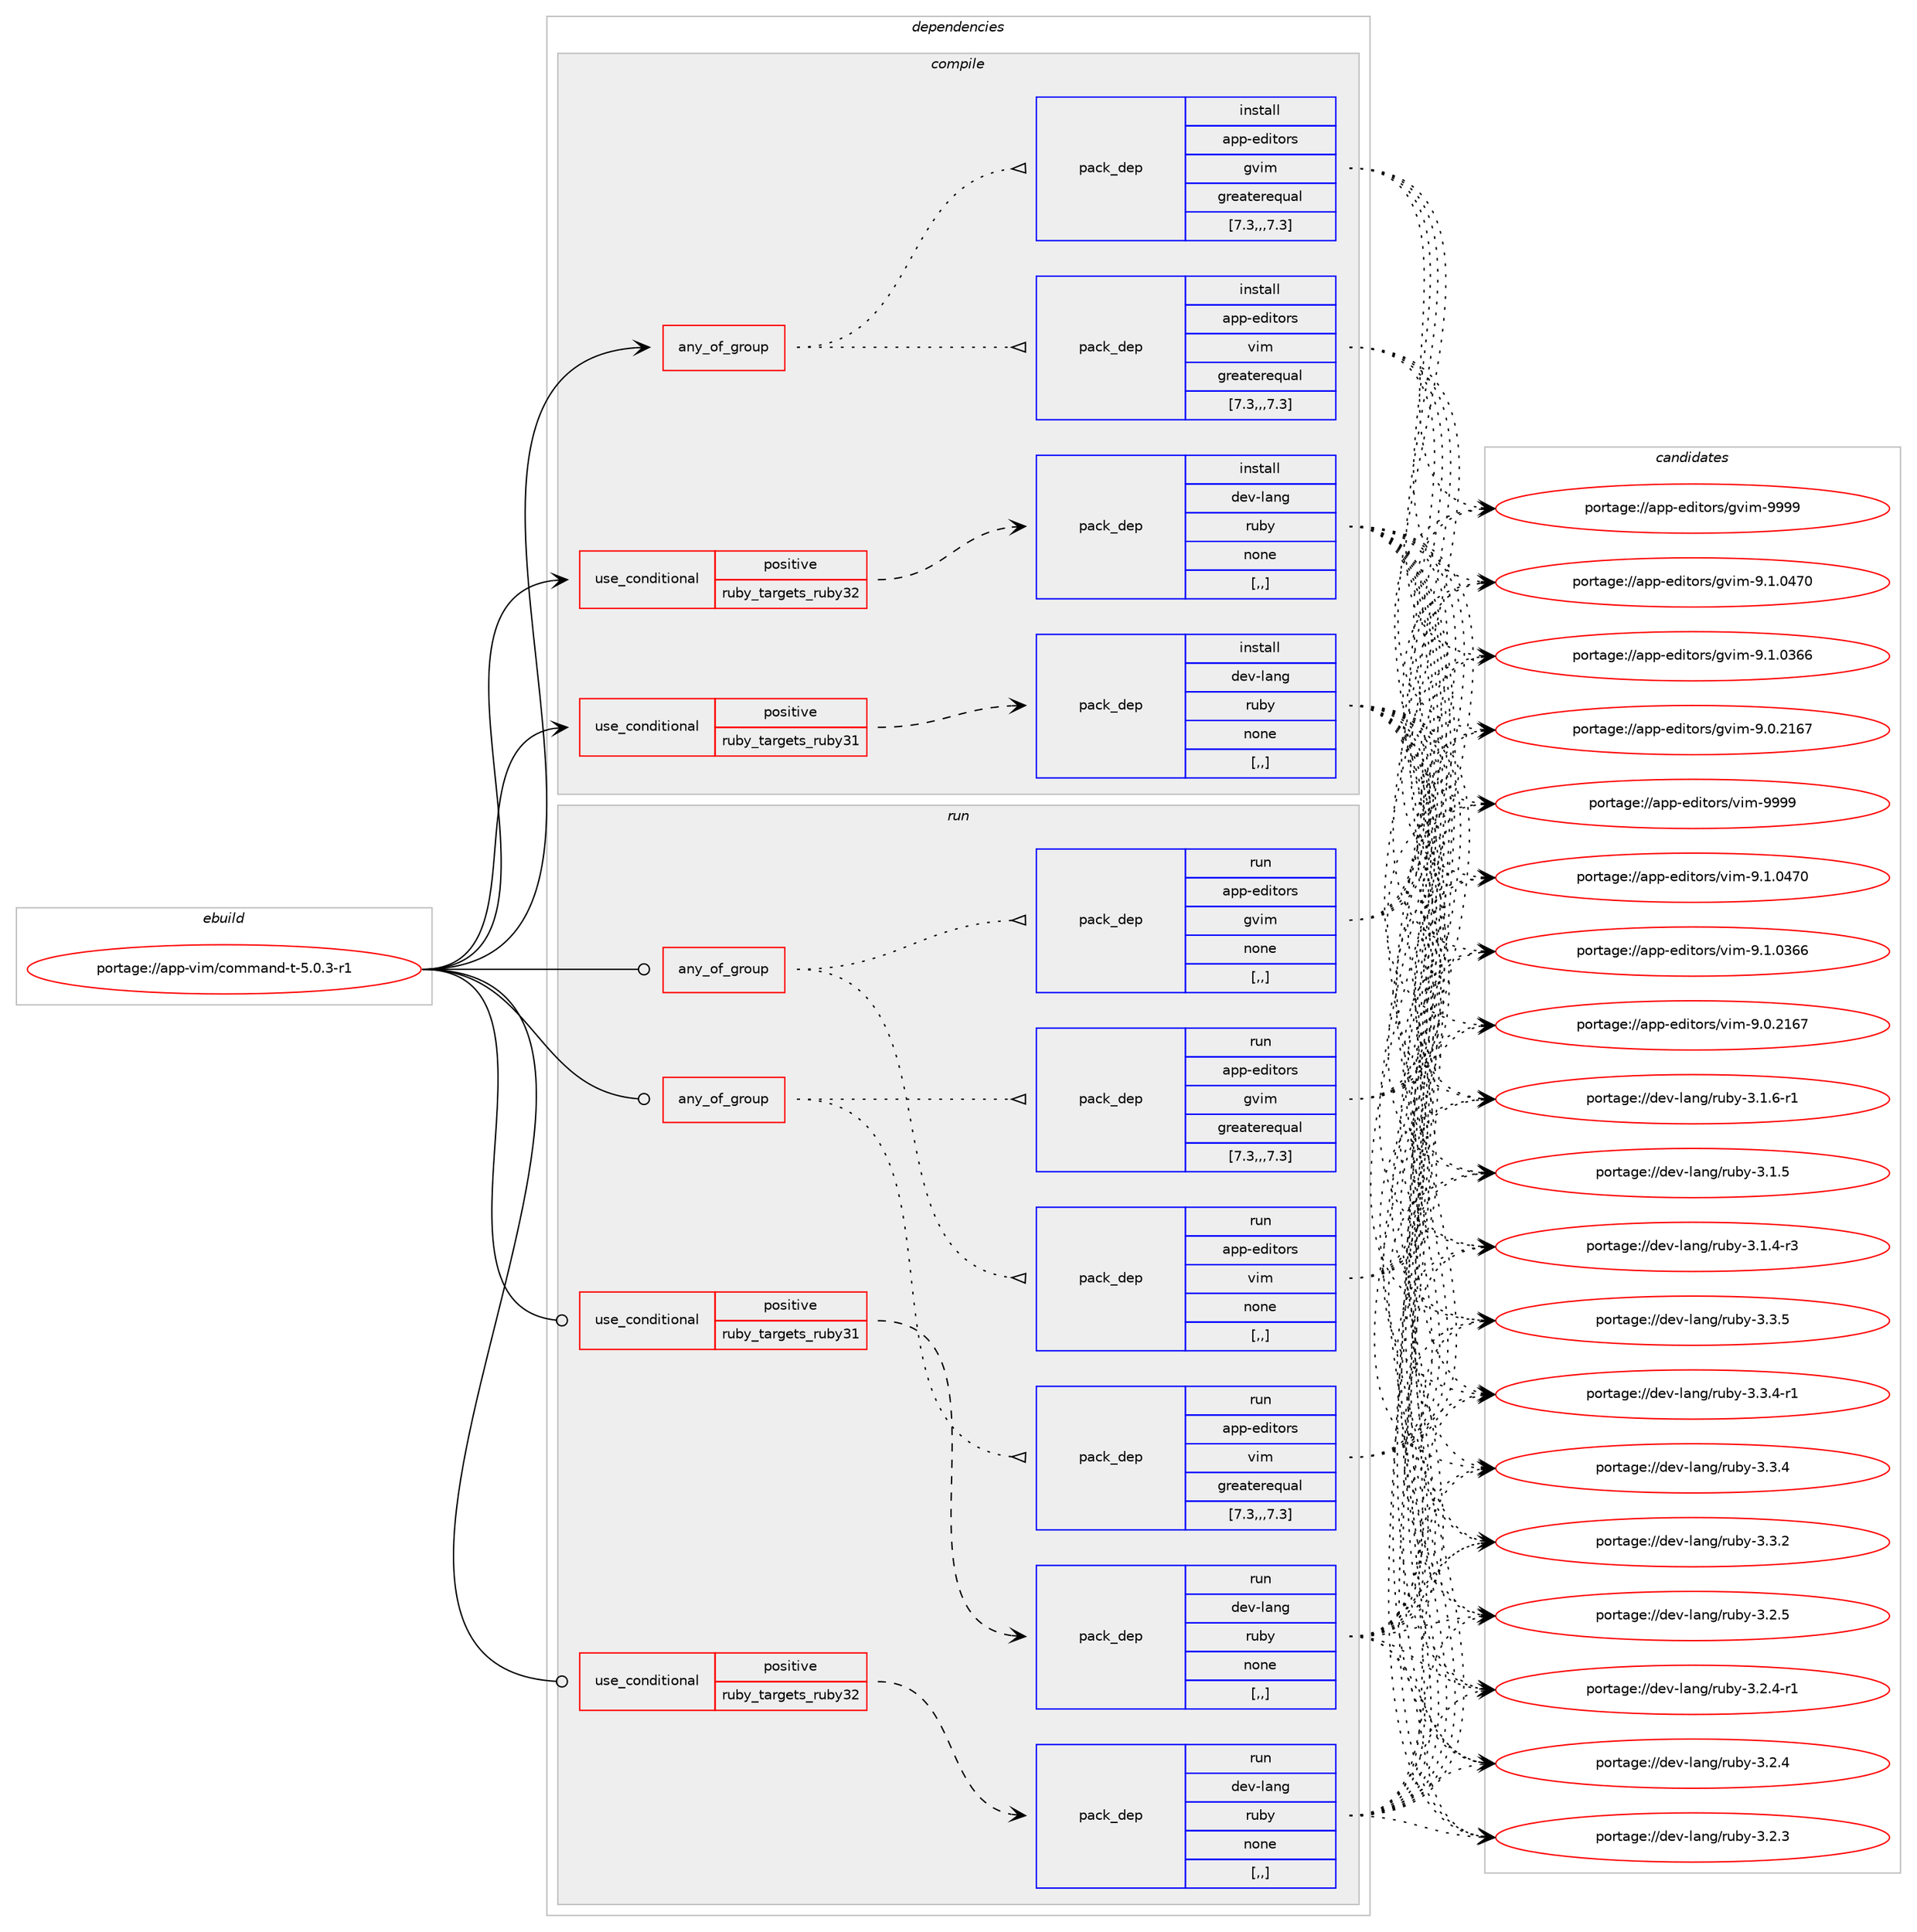 digraph prolog {

# *************
# Graph options
# *************

newrank=true;
concentrate=true;
compound=true;
graph [rankdir=LR,fontname=Helvetica,fontsize=10,ranksep=1.5];#, ranksep=2.5, nodesep=0.2];
edge  [arrowhead=vee];
node  [fontname=Helvetica,fontsize=10];

# **********
# The ebuild
# **********

subgraph cluster_leftcol {
color=gray;
label=<<i>ebuild</i>>;
id [label="portage://app-vim/command-t-5.0.3-r1", color=red, width=4, href="../app-vim/command-t-5.0.3-r1.svg"];
}

# ****************
# The dependencies
# ****************

subgraph cluster_midcol {
color=gray;
label=<<i>dependencies</i>>;
subgraph cluster_compile {
fillcolor="#eeeeee";
style=filled;
label=<<i>compile</i>>;
subgraph any3873 {
dependency554656 [label=<<TABLE BORDER="0" CELLBORDER="1" CELLSPACING="0" CELLPADDING="4"><TR><TD CELLPADDING="10">any_of_group</TD></TR></TABLE>>, shape=none, color=red];subgraph pack404288 {
dependency554657 [label=<<TABLE BORDER="0" CELLBORDER="1" CELLSPACING="0" CELLPADDING="4" WIDTH="220"><TR><TD ROWSPAN="6" CELLPADDING="30">pack_dep</TD></TR><TR><TD WIDTH="110">install</TD></TR><TR><TD>app-editors</TD></TR><TR><TD>vim</TD></TR><TR><TD>greaterequal</TD></TR><TR><TD>[7.3,,,7.3]</TD></TR></TABLE>>, shape=none, color=blue];
}
dependency554656:e -> dependency554657:w [weight=20,style="dotted",arrowhead="oinv"];
subgraph pack404289 {
dependency554658 [label=<<TABLE BORDER="0" CELLBORDER="1" CELLSPACING="0" CELLPADDING="4" WIDTH="220"><TR><TD ROWSPAN="6" CELLPADDING="30">pack_dep</TD></TR><TR><TD WIDTH="110">install</TD></TR><TR><TD>app-editors</TD></TR><TR><TD>gvim</TD></TR><TR><TD>greaterequal</TD></TR><TR><TD>[7.3,,,7.3]</TD></TR></TABLE>>, shape=none, color=blue];
}
dependency554656:e -> dependency554658:w [weight=20,style="dotted",arrowhead="oinv"];
}
id:e -> dependency554656:w [weight=20,style="solid",arrowhead="vee"];
subgraph cond146195 {
dependency554659 [label=<<TABLE BORDER="0" CELLBORDER="1" CELLSPACING="0" CELLPADDING="4"><TR><TD ROWSPAN="3" CELLPADDING="10">use_conditional</TD></TR><TR><TD>positive</TD></TR><TR><TD>ruby_targets_ruby31</TD></TR></TABLE>>, shape=none, color=red];
subgraph pack404290 {
dependency554660 [label=<<TABLE BORDER="0" CELLBORDER="1" CELLSPACING="0" CELLPADDING="4" WIDTH="220"><TR><TD ROWSPAN="6" CELLPADDING="30">pack_dep</TD></TR><TR><TD WIDTH="110">install</TD></TR><TR><TD>dev-lang</TD></TR><TR><TD>ruby</TD></TR><TR><TD>none</TD></TR><TR><TD>[,,]</TD></TR></TABLE>>, shape=none, color=blue];
}
dependency554659:e -> dependency554660:w [weight=20,style="dashed",arrowhead="vee"];
}
id:e -> dependency554659:w [weight=20,style="solid",arrowhead="vee"];
subgraph cond146196 {
dependency554661 [label=<<TABLE BORDER="0" CELLBORDER="1" CELLSPACING="0" CELLPADDING="4"><TR><TD ROWSPAN="3" CELLPADDING="10">use_conditional</TD></TR><TR><TD>positive</TD></TR><TR><TD>ruby_targets_ruby32</TD></TR></TABLE>>, shape=none, color=red];
subgraph pack404291 {
dependency554662 [label=<<TABLE BORDER="0" CELLBORDER="1" CELLSPACING="0" CELLPADDING="4" WIDTH="220"><TR><TD ROWSPAN="6" CELLPADDING="30">pack_dep</TD></TR><TR><TD WIDTH="110">install</TD></TR><TR><TD>dev-lang</TD></TR><TR><TD>ruby</TD></TR><TR><TD>none</TD></TR><TR><TD>[,,]</TD></TR></TABLE>>, shape=none, color=blue];
}
dependency554661:e -> dependency554662:w [weight=20,style="dashed",arrowhead="vee"];
}
id:e -> dependency554661:w [weight=20,style="solid",arrowhead="vee"];
}
subgraph cluster_compileandrun {
fillcolor="#eeeeee";
style=filled;
label=<<i>compile and run</i>>;
}
subgraph cluster_run {
fillcolor="#eeeeee";
style=filled;
label=<<i>run</i>>;
subgraph any3874 {
dependency554663 [label=<<TABLE BORDER="0" CELLBORDER="1" CELLSPACING="0" CELLPADDING="4"><TR><TD CELLPADDING="10">any_of_group</TD></TR></TABLE>>, shape=none, color=red];subgraph pack404292 {
dependency554664 [label=<<TABLE BORDER="0" CELLBORDER="1" CELLSPACING="0" CELLPADDING="4" WIDTH="220"><TR><TD ROWSPAN="6" CELLPADDING="30">pack_dep</TD></TR><TR><TD WIDTH="110">run</TD></TR><TR><TD>app-editors</TD></TR><TR><TD>vim</TD></TR><TR><TD>greaterequal</TD></TR><TR><TD>[7.3,,,7.3]</TD></TR></TABLE>>, shape=none, color=blue];
}
dependency554663:e -> dependency554664:w [weight=20,style="dotted",arrowhead="oinv"];
subgraph pack404293 {
dependency554665 [label=<<TABLE BORDER="0" CELLBORDER="1" CELLSPACING="0" CELLPADDING="4" WIDTH="220"><TR><TD ROWSPAN="6" CELLPADDING="30">pack_dep</TD></TR><TR><TD WIDTH="110">run</TD></TR><TR><TD>app-editors</TD></TR><TR><TD>gvim</TD></TR><TR><TD>greaterequal</TD></TR><TR><TD>[7.3,,,7.3]</TD></TR></TABLE>>, shape=none, color=blue];
}
dependency554663:e -> dependency554665:w [weight=20,style="dotted",arrowhead="oinv"];
}
id:e -> dependency554663:w [weight=20,style="solid",arrowhead="odot"];
subgraph any3875 {
dependency554666 [label=<<TABLE BORDER="0" CELLBORDER="1" CELLSPACING="0" CELLPADDING="4"><TR><TD CELLPADDING="10">any_of_group</TD></TR></TABLE>>, shape=none, color=red];subgraph pack404294 {
dependency554667 [label=<<TABLE BORDER="0" CELLBORDER="1" CELLSPACING="0" CELLPADDING="4" WIDTH="220"><TR><TD ROWSPAN="6" CELLPADDING="30">pack_dep</TD></TR><TR><TD WIDTH="110">run</TD></TR><TR><TD>app-editors</TD></TR><TR><TD>vim</TD></TR><TR><TD>none</TD></TR><TR><TD>[,,]</TD></TR></TABLE>>, shape=none, color=blue];
}
dependency554666:e -> dependency554667:w [weight=20,style="dotted",arrowhead="oinv"];
subgraph pack404295 {
dependency554668 [label=<<TABLE BORDER="0" CELLBORDER="1" CELLSPACING="0" CELLPADDING="4" WIDTH="220"><TR><TD ROWSPAN="6" CELLPADDING="30">pack_dep</TD></TR><TR><TD WIDTH="110">run</TD></TR><TR><TD>app-editors</TD></TR><TR><TD>gvim</TD></TR><TR><TD>none</TD></TR><TR><TD>[,,]</TD></TR></TABLE>>, shape=none, color=blue];
}
dependency554666:e -> dependency554668:w [weight=20,style="dotted",arrowhead="oinv"];
}
id:e -> dependency554666:w [weight=20,style="solid",arrowhead="odot"];
subgraph cond146197 {
dependency554669 [label=<<TABLE BORDER="0" CELLBORDER="1" CELLSPACING="0" CELLPADDING="4"><TR><TD ROWSPAN="3" CELLPADDING="10">use_conditional</TD></TR><TR><TD>positive</TD></TR><TR><TD>ruby_targets_ruby31</TD></TR></TABLE>>, shape=none, color=red];
subgraph pack404296 {
dependency554670 [label=<<TABLE BORDER="0" CELLBORDER="1" CELLSPACING="0" CELLPADDING="4" WIDTH="220"><TR><TD ROWSPAN="6" CELLPADDING="30">pack_dep</TD></TR><TR><TD WIDTH="110">run</TD></TR><TR><TD>dev-lang</TD></TR><TR><TD>ruby</TD></TR><TR><TD>none</TD></TR><TR><TD>[,,]</TD></TR></TABLE>>, shape=none, color=blue];
}
dependency554669:e -> dependency554670:w [weight=20,style="dashed",arrowhead="vee"];
}
id:e -> dependency554669:w [weight=20,style="solid",arrowhead="odot"];
subgraph cond146198 {
dependency554671 [label=<<TABLE BORDER="0" CELLBORDER="1" CELLSPACING="0" CELLPADDING="4"><TR><TD ROWSPAN="3" CELLPADDING="10">use_conditional</TD></TR><TR><TD>positive</TD></TR><TR><TD>ruby_targets_ruby32</TD></TR></TABLE>>, shape=none, color=red];
subgraph pack404297 {
dependency554672 [label=<<TABLE BORDER="0" CELLBORDER="1" CELLSPACING="0" CELLPADDING="4" WIDTH="220"><TR><TD ROWSPAN="6" CELLPADDING="30">pack_dep</TD></TR><TR><TD WIDTH="110">run</TD></TR><TR><TD>dev-lang</TD></TR><TR><TD>ruby</TD></TR><TR><TD>none</TD></TR><TR><TD>[,,]</TD></TR></TABLE>>, shape=none, color=blue];
}
dependency554671:e -> dependency554672:w [weight=20,style="dashed",arrowhead="vee"];
}
id:e -> dependency554671:w [weight=20,style="solid",arrowhead="odot"];
}
}

# **************
# The candidates
# **************

subgraph cluster_choices {
rank=same;
color=gray;
label=<<i>candidates</i>>;

subgraph choice404288 {
color=black;
nodesep=1;
choice9711211245101100105116111114115471181051094557575757 [label="portage://app-editors/vim-9999", color=red, width=4,href="../app-editors/vim-9999.svg"];
choice971121124510110010511611111411547118105109455746494648525548 [label="portage://app-editors/vim-9.1.0470", color=red, width=4,href="../app-editors/vim-9.1.0470.svg"];
choice971121124510110010511611111411547118105109455746494648515454 [label="portage://app-editors/vim-9.1.0366", color=red, width=4,href="../app-editors/vim-9.1.0366.svg"];
choice971121124510110010511611111411547118105109455746484650495455 [label="portage://app-editors/vim-9.0.2167", color=red, width=4,href="../app-editors/vim-9.0.2167.svg"];
dependency554657:e -> choice9711211245101100105116111114115471181051094557575757:w [style=dotted,weight="100"];
dependency554657:e -> choice971121124510110010511611111411547118105109455746494648525548:w [style=dotted,weight="100"];
dependency554657:e -> choice971121124510110010511611111411547118105109455746494648515454:w [style=dotted,weight="100"];
dependency554657:e -> choice971121124510110010511611111411547118105109455746484650495455:w [style=dotted,weight="100"];
}
subgraph choice404289 {
color=black;
nodesep=1;
choice9711211245101100105116111114115471031181051094557575757 [label="portage://app-editors/gvim-9999", color=red, width=4,href="../app-editors/gvim-9999.svg"];
choice971121124510110010511611111411547103118105109455746494648525548 [label="portage://app-editors/gvim-9.1.0470", color=red, width=4,href="../app-editors/gvim-9.1.0470.svg"];
choice971121124510110010511611111411547103118105109455746494648515454 [label="portage://app-editors/gvim-9.1.0366", color=red, width=4,href="../app-editors/gvim-9.1.0366.svg"];
choice971121124510110010511611111411547103118105109455746484650495455 [label="portage://app-editors/gvim-9.0.2167", color=red, width=4,href="../app-editors/gvim-9.0.2167.svg"];
dependency554658:e -> choice9711211245101100105116111114115471031181051094557575757:w [style=dotted,weight="100"];
dependency554658:e -> choice971121124510110010511611111411547103118105109455746494648525548:w [style=dotted,weight="100"];
dependency554658:e -> choice971121124510110010511611111411547103118105109455746494648515454:w [style=dotted,weight="100"];
dependency554658:e -> choice971121124510110010511611111411547103118105109455746484650495455:w [style=dotted,weight="100"];
}
subgraph choice404290 {
color=black;
nodesep=1;
choice10010111845108971101034711411798121455146514653 [label="portage://dev-lang/ruby-3.3.5", color=red, width=4,href="../dev-lang/ruby-3.3.5.svg"];
choice100101118451089711010347114117981214551465146524511449 [label="portage://dev-lang/ruby-3.3.4-r1", color=red, width=4,href="../dev-lang/ruby-3.3.4-r1.svg"];
choice10010111845108971101034711411798121455146514652 [label="portage://dev-lang/ruby-3.3.4", color=red, width=4,href="../dev-lang/ruby-3.3.4.svg"];
choice10010111845108971101034711411798121455146514650 [label="portage://dev-lang/ruby-3.3.2", color=red, width=4,href="../dev-lang/ruby-3.3.2.svg"];
choice10010111845108971101034711411798121455146504653 [label="portage://dev-lang/ruby-3.2.5", color=red, width=4,href="../dev-lang/ruby-3.2.5.svg"];
choice100101118451089711010347114117981214551465046524511449 [label="portage://dev-lang/ruby-3.2.4-r1", color=red, width=4,href="../dev-lang/ruby-3.2.4-r1.svg"];
choice10010111845108971101034711411798121455146504652 [label="portage://dev-lang/ruby-3.2.4", color=red, width=4,href="../dev-lang/ruby-3.2.4.svg"];
choice10010111845108971101034711411798121455146504651 [label="portage://dev-lang/ruby-3.2.3", color=red, width=4,href="../dev-lang/ruby-3.2.3.svg"];
choice100101118451089711010347114117981214551464946544511449 [label="portage://dev-lang/ruby-3.1.6-r1", color=red, width=4,href="../dev-lang/ruby-3.1.6-r1.svg"];
choice10010111845108971101034711411798121455146494653 [label="portage://dev-lang/ruby-3.1.5", color=red, width=4,href="../dev-lang/ruby-3.1.5.svg"];
choice100101118451089711010347114117981214551464946524511451 [label="portage://dev-lang/ruby-3.1.4-r3", color=red, width=4,href="../dev-lang/ruby-3.1.4-r3.svg"];
dependency554660:e -> choice10010111845108971101034711411798121455146514653:w [style=dotted,weight="100"];
dependency554660:e -> choice100101118451089711010347114117981214551465146524511449:w [style=dotted,weight="100"];
dependency554660:e -> choice10010111845108971101034711411798121455146514652:w [style=dotted,weight="100"];
dependency554660:e -> choice10010111845108971101034711411798121455146514650:w [style=dotted,weight="100"];
dependency554660:e -> choice10010111845108971101034711411798121455146504653:w [style=dotted,weight="100"];
dependency554660:e -> choice100101118451089711010347114117981214551465046524511449:w [style=dotted,weight="100"];
dependency554660:e -> choice10010111845108971101034711411798121455146504652:w [style=dotted,weight="100"];
dependency554660:e -> choice10010111845108971101034711411798121455146504651:w [style=dotted,weight="100"];
dependency554660:e -> choice100101118451089711010347114117981214551464946544511449:w [style=dotted,weight="100"];
dependency554660:e -> choice10010111845108971101034711411798121455146494653:w [style=dotted,weight="100"];
dependency554660:e -> choice100101118451089711010347114117981214551464946524511451:w [style=dotted,weight="100"];
}
subgraph choice404291 {
color=black;
nodesep=1;
choice10010111845108971101034711411798121455146514653 [label="portage://dev-lang/ruby-3.3.5", color=red, width=4,href="../dev-lang/ruby-3.3.5.svg"];
choice100101118451089711010347114117981214551465146524511449 [label="portage://dev-lang/ruby-3.3.4-r1", color=red, width=4,href="../dev-lang/ruby-3.3.4-r1.svg"];
choice10010111845108971101034711411798121455146514652 [label="portage://dev-lang/ruby-3.3.4", color=red, width=4,href="../dev-lang/ruby-3.3.4.svg"];
choice10010111845108971101034711411798121455146514650 [label="portage://dev-lang/ruby-3.3.2", color=red, width=4,href="../dev-lang/ruby-3.3.2.svg"];
choice10010111845108971101034711411798121455146504653 [label="portage://dev-lang/ruby-3.2.5", color=red, width=4,href="../dev-lang/ruby-3.2.5.svg"];
choice100101118451089711010347114117981214551465046524511449 [label="portage://dev-lang/ruby-3.2.4-r1", color=red, width=4,href="../dev-lang/ruby-3.2.4-r1.svg"];
choice10010111845108971101034711411798121455146504652 [label="portage://dev-lang/ruby-3.2.4", color=red, width=4,href="../dev-lang/ruby-3.2.4.svg"];
choice10010111845108971101034711411798121455146504651 [label="portage://dev-lang/ruby-3.2.3", color=red, width=4,href="../dev-lang/ruby-3.2.3.svg"];
choice100101118451089711010347114117981214551464946544511449 [label="portage://dev-lang/ruby-3.1.6-r1", color=red, width=4,href="../dev-lang/ruby-3.1.6-r1.svg"];
choice10010111845108971101034711411798121455146494653 [label="portage://dev-lang/ruby-3.1.5", color=red, width=4,href="../dev-lang/ruby-3.1.5.svg"];
choice100101118451089711010347114117981214551464946524511451 [label="portage://dev-lang/ruby-3.1.4-r3", color=red, width=4,href="../dev-lang/ruby-3.1.4-r3.svg"];
dependency554662:e -> choice10010111845108971101034711411798121455146514653:w [style=dotted,weight="100"];
dependency554662:e -> choice100101118451089711010347114117981214551465146524511449:w [style=dotted,weight="100"];
dependency554662:e -> choice10010111845108971101034711411798121455146514652:w [style=dotted,weight="100"];
dependency554662:e -> choice10010111845108971101034711411798121455146514650:w [style=dotted,weight="100"];
dependency554662:e -> choice10010111845108971101034711411798121455146504653:w [style=dotted,weight="100"];
dependency554662:e -> choice100101118451089711010347114117981214551465046524511449:w [style=dotted,weight="100"];
dependency554662:e -> choice10010111845108971101034711411798121455146504652:w [style=dotted,weight="100"];
dependency554662:e -> choice10010111845108971101034711411798121455146504651:w [style=dotted,weight="100"];
dependency554662:e -> choice100101118451089711010347114117981214551464946544511449:w [style=dotted,weight="100"];
dependency554662:e -> choice10010111845108971101034711411798121455146494653:w [style=dotted,weight="100"];
dependency554662:e -> choice100101118451089711010347114117981214551464946524511451:w [style=dotted,weight="100"];
}
subgraph choice404292 {
color=black;
nodesep=1;
choice9711211245101100105116111114115471181051094557575757 [label="portage://app-editors/vim-9999", color=red, width=4,href="../app-editors/vim-9999.svg"];
choice971121124510110010511611111411547118105109455746494648525548 [label="portage://app-editors/vim-9.1.0470", color=red, width=4,href="../app-editors/vim-9.1.0470.svg"];
choice971121124510110010511611111411547118105109455746494648515454 [label="portage://app-editors/vim-9.1.0366", color=red, width=4,href="../app-editors/vim-9.1.0366.svg"];
choice971121124510110010511611111411547118105109455746484650495455 [label="portage://app-editors/vim-9.0.2167", color=red, width=4,href="../app-editors/vim-9.0.2167.svg"];
dependency554664:e -> choice9711211245101100105116111114115471181051094557575757:w [style=dotted,weight="100"];
dependency554664:e -> choice971121124510110010511611111411547118105109455746494648525548:w [style=dotted,weight="100"];
dependency554664:e -> choice971121124510110010511611111411547118105109455746494648515454:w [style=dotted,weight="100"];
dependency554664:e -> choice971121124510110010511611111411547118105109455746484650495455:w [style=dotted,weight="100"];
}
subgraph choice404293 {
color=black;
nodesep=1;
choice9711211245101100105116111114115471031181051094557575757 [label="portage://app-editors/gvim-9999", color=red, width=4,href="../app-editors/gvim-9999.svg"];
choice971121124510110010511611111411547103118105109455746494648525548 [label="portage://app-editors/gvim-9.1.0470", color=red, width=4,href="../app-editors/gvim-9.1.0470.svg"];
choice971121124510110010511611111411547103118105109455746494648515454 [label="portage://app-editors/gvim-9.1.0366", color=red, width=4,href="../app-editors/gvim-9.1.0366.svg"];
choice971121124510110010511611111411547103118105109455746484650495455 [label="portage://app-editors/gvim-9.0.2167", color=red, width=4,href="../app-editors/gvim-9.0.2167.svg"];
dependency554665:e -> choice9711211245101100105116111114115471031181051094557575757:w [style=dotted,weight="100"];
dependency554665:e -> choice971121124510110010511611111411547103118105109455746494648525548:w [style=dotted,weight="100"];
dependency554665:e -> choice971121124510110010511611111411547103118105109455746494648515454:w [style=dotted,weight="100"];
dependency554665:e -> choice971121124510110010511611111411547103118105109455746484650495455:w [style=dotted,weight="100"];
}
subgraph choice404294 {
color=black;
nodesep=1;
choice9711211245101100105116111114115471181051094557575757 [label="portage://app-editors/vim-9999", color=red, width=4,href="../app-editors/vim-9999.svg"];
choice971121124510110010511611111411547118105109455746494648525548 [label="portage://app-editors/vim-9.1.0470", color=red, width=4,href="../app-editors/vim-9.1.0470.svg"];
choice971121124510110010511611111411547118105109455746494648515454 [label="portage://app-editors/vim-9.1.0366", color=red, width=4,href="../app-editors/vim-9.1.0366.svg"];
choice971121124510110010511611111411547118105109455746484650495455 [label="portage://app-editors/vim-9.0.2167", color=red, width=4,href="../app-editors/vim-9.0.2167.svg"];
dependency554667:e -> choice9711211245101100105116111114115471181051094557575757:w [style=dotted,weight="100"];
dependency554667:e -> choice971121124510110010511611111411547118105109455746494648525548:w [style=dotted,weight="100"];
dependency554667:e -> choice971121124510110010511611111411547118105109455746494648515454:w [style=dotted,weight="100"];
dependency554667:e -> choice971121124510110010511611111411547118105109455746484650495455:w [style=dotted,weight="100"];
}
subgraph choice404295 {
color=black;
nodesep=1;
choice9711211245101100105116111114115471031181051094557575757 [label="portage://app-editors/gvim-9999", color=red, width=4,href="../app-editors/gvim-9999.svg"];
choice971121124510110010511611111411547103118105109455746494648525548 [label="portage://app-editors/gvim-9.1.0470", color=red, width=4,href="../app-editors/gvim-9.1.0470.svg"];
choice971121124510110010511611111411547103118105109455746494648515454 [label="portage://app-editors/gvim-9.1.0366", color=red, width=4,href="../app-editors/gvim-9.1.0366.svg"];
choice971121124510110010511611111411547103118105109455746484650495455 [label="portage://app-editors/gvim-9.0.2167", color=red, width=4,href="../app-editors/gvim-9.0.2167.svg"];
dependency554668:e -> choice9711211245101100105116111114115471031181051094557575757:w [style=dotted,weight="100"];
dependency554668:e -> choice971121124510110010511611111411547103118105109455746494648525548:w [style=dotted,weight="100"];
dependency554668:e -> choice971121124510110010511611111411547103118105109455746494648515454:w [style=dotted,weight="100"];
dependency554668:e -> choice971121124510110010511611111411547103118105109455746484650495455:w [style=dotted,weight="100"];
}
subgraph choice404296 {
color=black;
nodesep=1;
choice10010111845108971101034711411798121455146514653 [label="portage://dev-lang/ruby-3.3.5", color=red, width=4,href="../dev-lang/ruby-3.3.5.svg"];
choice100101118451089711010347114117981214551465146524511449 [label="portage://dev-lang/ruby-3.3.4-r1", color=red, width=4,href="../dev-lang/ruby-3.3.4-r1.svg"];
choice10010111845108971101034711411798121455146514652 [label="portage://dev-lang/ruby-3.3.4", color=red, width=4,href="../dev-lang/ruby-3.3.4.svg"];
choice10010111845108971101034711411798121455146514650 [label="portage://dev-lang/ruby-3.3.2", color=red, width=4,href="../dev-lang/ruby-3.3.2.svg"];
choice10010111845108971101034711411798121455146504653 [label="portage://dev-lang/ruby-3.2.5", color=red, width=4,href="../dev-lang/ruby-3.2.5.svg"];
choice100101118451089711010347114117981214551465046524511449 [label="portage://dev-lang/ruby-3.2.4-r1", color=red, width=4,href="../dev-lang/ruby-3.2.4-r1.svg"];
choice10010111845108971101034711411798121455146504652 [label="portage://dev-lang/ruby-3.2.4", color=red, width=4,href="../dev-lang/ruby-3.2.4.svg"];
choice10010111845108971101034711411798121455146504651 [label="portage://dev-lang/ruby-3.2.3", color=red, width=4,href="../dev-lang/ruby-3.2.3.svg"];
choice100101118451089711010347114117981214551464946544511449 [label="portage://dev-lang/ruby-3.1.6-r1", color=red, width=4,href="../dev-lang/ruby-3.1.6-r1.svg"];
choice10010111845108971101034711411798121455146494653 [label="portage://dev-lang/ruby-3.1.5", color=red, width=4,href="../dev-lang/ruby-3.1.5.svg"];
choice100101118451089711010347114117981214551464946524511451 [label="portage://dev-lang/ruby-3.1.4-r3", color=red, width=4,href="../dev-lang/ruby-3.1.4-r3.svg"];
dependency554670:e -> choice10010111845108971101034711411798121455146514653:w [style=dotted,weight="100"];
dependency554670:e -> choice100101118451089711010347114117981214551465146524511449:w [style=dotted,weight="100"];
dependency554670:e -> choice10010111845108971101034711411798121455146514652:w [style=dotted,weight="100"];
dependency554670:e -> choice10010111845108971101034711411798121455146514650:w [style=dotted,weight="100"];
dependency554670:e -> choice10010111845108971101034711411798121455146504653:w [style=dotted,weight="100"];
dependency554670:e -> choice100101118451089711010347114117981214551465046524511449:w [style=dotted,weight="100"];
dependency554670:e -> choice10010111845108971101034711411798121455146504652:w [style=dotted,weight="100"];
dependency554670:e -> choice10010111845108971101034711411798121455146504651:w [style=dotted,weight="100"];
dependency554670:e -> choice100101118451089711010347114117981214551464946544511449:w [style=dotted,weight="100"];
dependency554670:e -> choice10010111845108971101034711411798121455146494653:w [style=dotted,weight="100"];
dependency554670:e -> choice100101118451089711010347114117981214551464946524511451:w [style=dotted,weight="100"];
}
subgraph choice404297 {
color=black;
nodesep=1;
choice10010111845108971101034711411798121455146514653 [label="portage://dev-lang/ruby-3.3.5", color=red, width=4,href="../dev-lang/ruby-3.3.5.svg"];
choice100101118451089711010347114117981214551465146524511449 [label="portage://dev-lang/ruby-3.3.4-r1", color=red, width=4,href="../dev-lang/ruby-3.3.4-r1.svg"];
choice10010111845108971101034711411798121455146514652 [label="portage://dev-lang/ruby-3.3.4", color=red, width=4,href="../dev-lang/ruby-3.3.4.svg"];
choice10010111845108971101034711411798121455146514650 [label="portage://dev-lang/ruby-3.3.2", color=red, width=4,href="../dev-lang/ruby-3.3.2.svg"];
choice10010111845108971101034711411798121455146504653 [label="portage://dev-lang/ruby-3.2.5", color=red, width=4,href="../dev-lang/ruby-3.2.5.svg"];
choice100101118451089711010347114117981214551465046524511449 [label="portage://dev-lang/ruby-3.2.4-r1", color=red, width=4,href="../dev-lang/ruby-3.2.4-r1.svg"];
choice10010111845108971101034711411798121455146504652 [label="portage://dev-lang/ruby-3.2.4", color=red, width=4,href="../dev-lang/ruby-3.2.4.svg"];
choice10010111845108971101034711411798121455146504651 [label="portage://dev-lang/ruby-3.2.3", color=red, width=4,href="../dev-lang/ruby-3.2.3.svg"];
choice100101118451089711010347114117981214551464946544511449 [label="portage://dev-lang/ruby-3.1.6-r1", color=red, width=4,href="../dev-lang/ruby-3.1.6-r1.svg"];
choice10010111845108971101034711411798121455146494653 [label="portage://dev-lang/ruby-3.1.5", color=red, width=4,href="../dev-lang/ruby-3.1.5.svg"];
choice100101118451089711010347114117981214551464946524511451 [label="portage://dev-lang/ruby-3.1.4-r3", color=red, width=4,href="../dev-lang/ruby-3.1.4-r3.svg"];
dependency554672:e -> choice10010111845108971101034711411798121455146514653:w [style=dotted,weight="100"];
dependency554672:e -> choice100101118451089711010347114117981214551465146524511449:w [style=dotted,weight="100"];
dependency554672:e -> choice10010111845108971101034711411798121455146514652:w [style=dotted,weight="100"];
dependency554672:e -> choice10010111845108971101034711411798121455146514650:w [style=dotted,weight="100"];
dependency554672:e -> choice10010111845108971101034711411798121455146504653:w [style=dotted,weight="100"];
dependency554672:e -> choice100101118451089711010347114117981214551465046524511449:w [style=dotted,weight="100"];
dependency554672:e -> choice10010111845108971101034711411798121455146504652:w [style=dotted,weight="100"];
dependency554672:e -> choice10010111845108971101034711411798121455146504651:w [style=dotted,weight="100"];
dependency554672:e -> choice100101118451089711010347114117981214551464946544511449:w [style=dotted,weight="100"];
dependency554672:e -> choice10010111845108971101034711411798121455146494653:w [style=dotted,weight="100"];
dependency554672:e -> choice100101118451089711010347114117981214551464946524511451:w [style=dotted,weight="100"];
}
}

}
